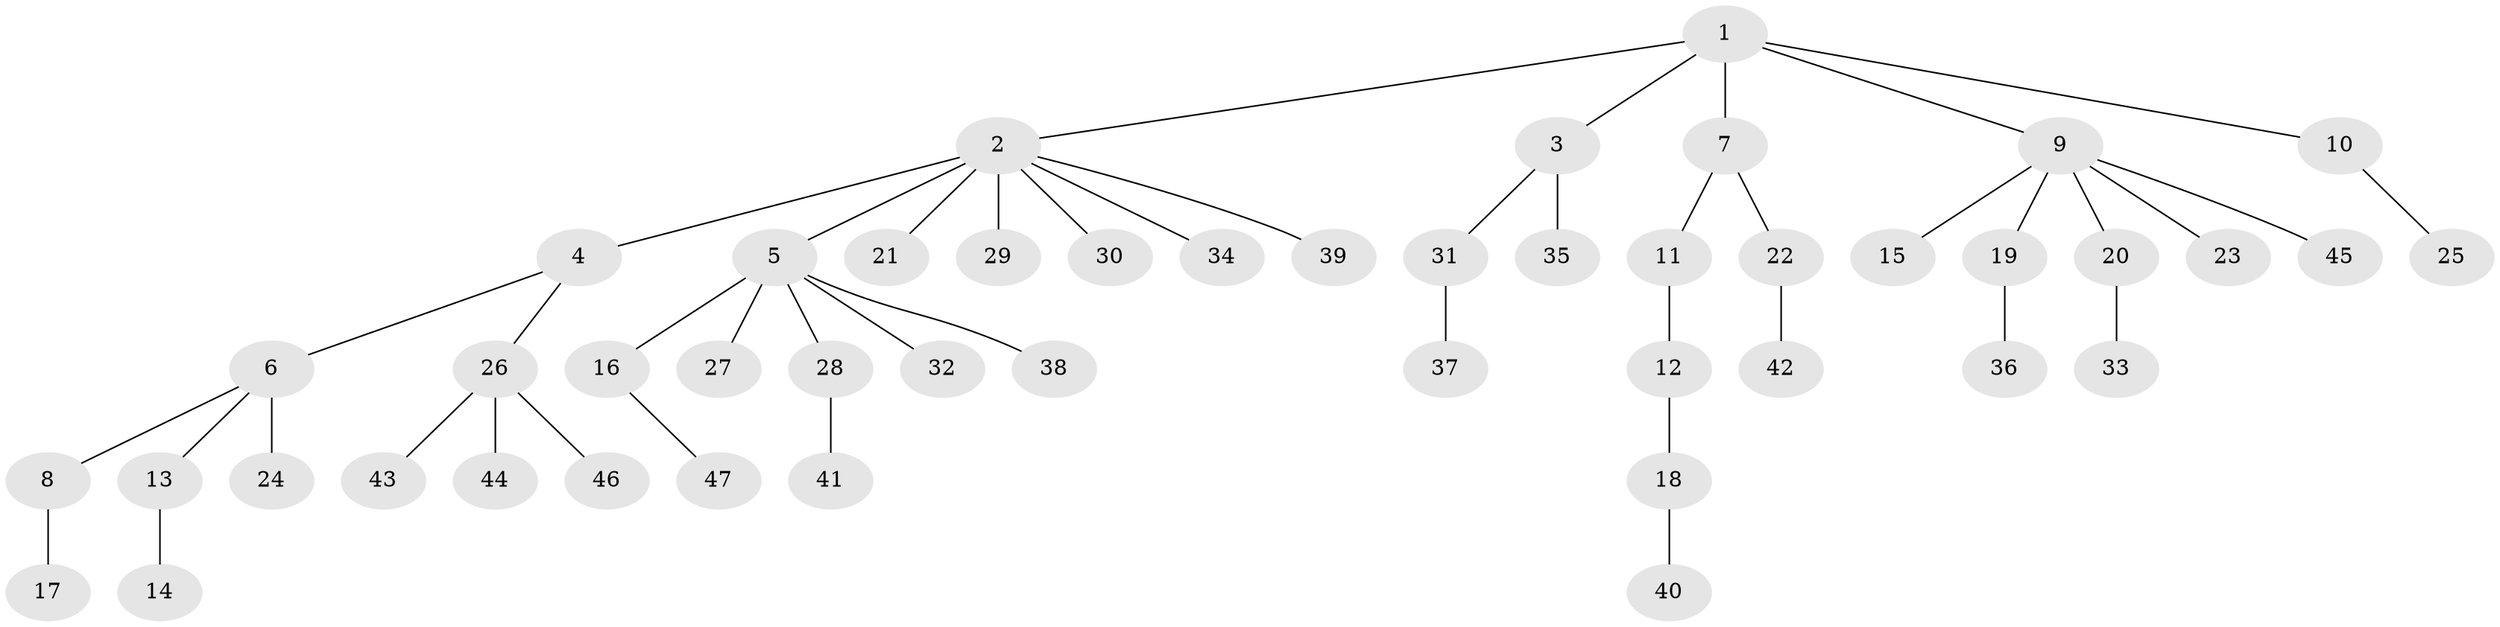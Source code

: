 // original degree distribution, {6: 0.043010752688172046, 4: 0.043010752688172046, 5: 0.021505376344086023, 3: 0.0967741935483871, 7: 0.021505376344086023, 2: 0.22580645161290322, 1: 0.5483870967741935}
// Generated by graph-tools (version 1.1) at 2025/37/03/09/25 02:37:07]
// undirected, 47 vertices, 46 edges
graph export_dot {
graph [start="1"]
  node [color=gray90,style=filled];
  1;
  2;
  3;
  4;
  5;
  6;
  7;
  8;
  9;
  10;
  11;
  12;
  13;
  14;
  15;
  16;
  17;
  18;
  19;
  20;
  21;
  22;
  23;
  24;
  25;
  26;
  27;
  28;
  29;
  30;
  31;
  32;
  33;
  34;
  35;
  36;
  37;
  38;
  39;
  40;
  41;
  42;
  43;
  44;
  45;
  46;
  47;
  1 -- 2 [weight=1.0];
  1 -- 3 [weight=1.0];
  1 -- 7 [weight=1.0];
  1 -- 9 [weight=1.0];
  1 -- 10 [weight=1.0];
  2 -- 4 [weight=2.0];
  2 -- 5 [weight=1.0];
  2 -- 21 [weight=1.0];
  2 -- 29 [weight=1.0];
  2 -- 30 [weight=1.0];
  2 -- 34 [weight=1.0];
  2 -- 39 [weight=1.0];
  3 -- 31 [weight=1.0];
  3 -- 35 [weight=1.0];
  4 -- 6 [weight=1.0];
  4 -- 26 [weight=1.0];
  5 -- 16 [weight=1.0];
  5 -- 27 [weight=1.0];
  5 -- 28 [weight=1.0];
  5 -- 32 [weight=2.0];
  5 -- 38 [weight=1.0];
  6 -- 8 [weight=1.0];
  6 -- 13 [weight=1.0];
  6 -- 24 [weight=2.0];
  7 -- 11 [weight=1.0];
  7 -- 22 [weight=1.0];
  8 -- 17 [weight=1.0];
  9 -- 15 [weight=1.0];
  9 -- 19 [weight=1.0];
  9 -- 20 [weight=1.0];
  9 -- 23 [weight=1.0];
  9 -- 45 [weight=1.0];
  10 -- 25 [weight=1.0];
  11 -- 12 [weight=2.0];
  12 -- 18 [weight=1.0];
  13 -- 14 [weight=3.0];
  16 -- 47 [weight=1.0];
  18 -- 40 [weight=1.0];
  19 -- 36 [weight=2.0];
  20 -- 33 [weight=1.0];
  22 -- 42 [weight=1.0];
  26 -- 43 [weight=1.0];
  26 -- 44 [weight=1.0];
  26 -- 46 [weight=1.0];
  28 -- 41 [weight=5.0];
  31 -- 37 [weight=1.0];
}
